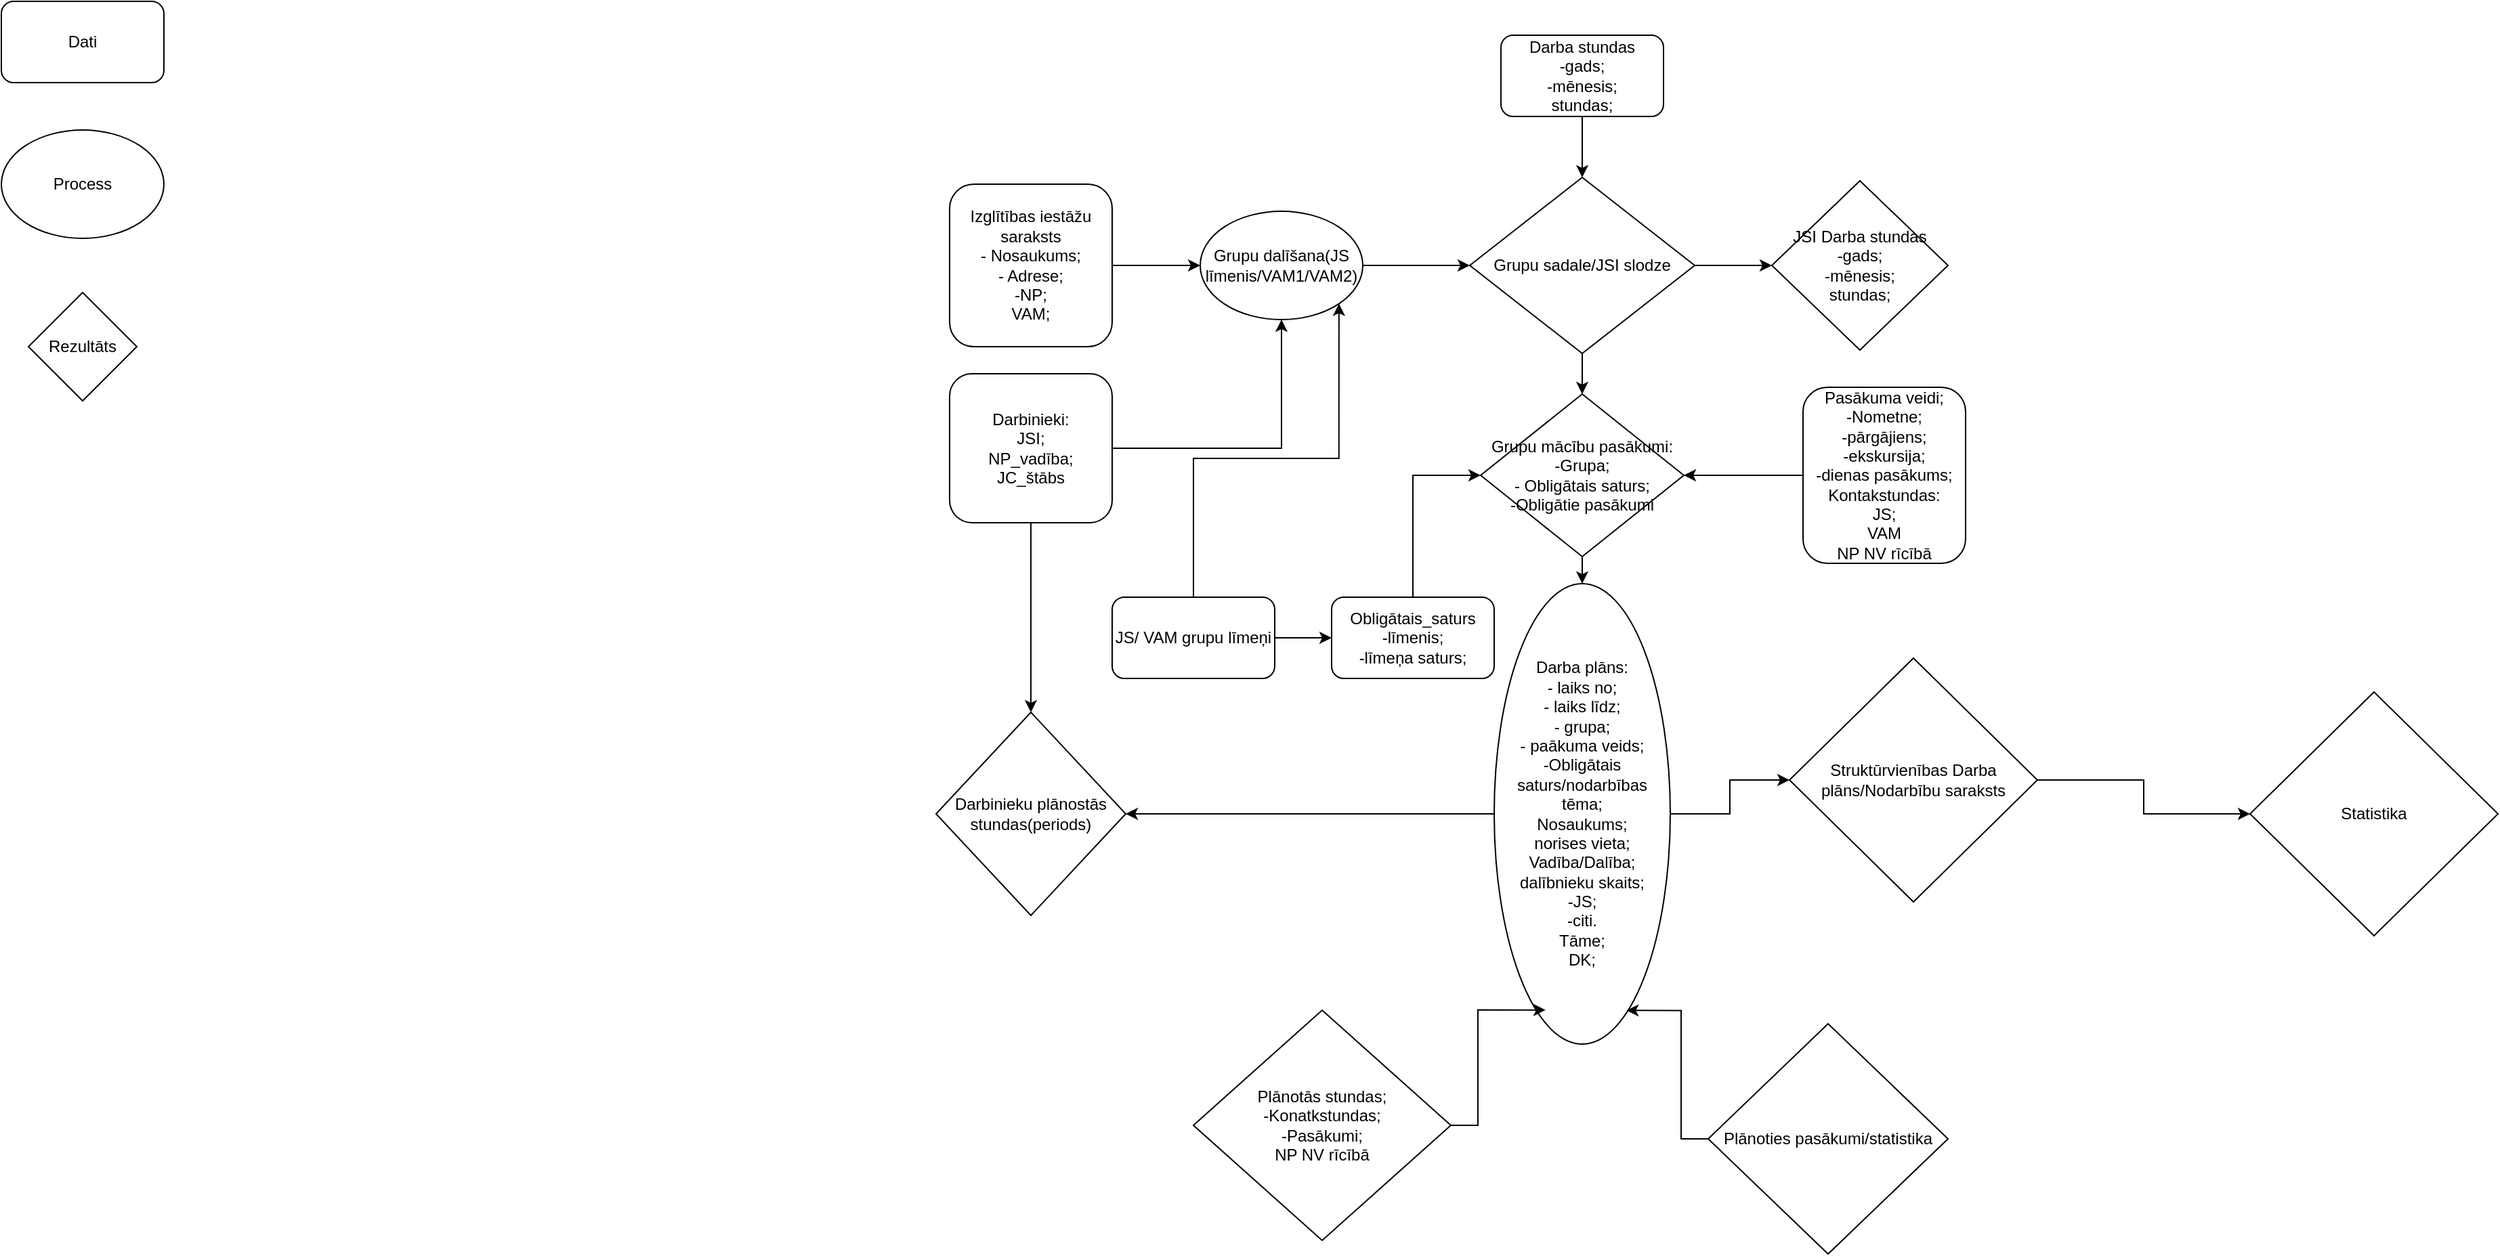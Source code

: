 <mxfile version="24.7.12">
  <diagram id="C5RBs43oDa-KdzZeNtuy" name="Page-1">
    <mxGraphModel dx="2876" dy="1066" grid="1" gridSize="10" guides="1" tooltips="1" connect="1" arrows="1" fold="1" page="1" pageScale="1" pageWidth="827" pageHeight="1169" math="0" shadow="0">
      <root>
        <mxCell id="WIyWlLk6GJQsqaUBKTNV-0" />
        <mxCell id="WIyWlLk6GJQsqaUBKTNV-1" parent="WIyWlLk6GJQsqaUBKTNV-0" />
        <mxCell id="ZfrTe5NxoF89OXbGs7Vm-25" style="edgeStyle=orthogonalEdgeStyle;rounded=0;orthogonalLoop=1;jettySize=auto;html=1;" edge="1" parent="WIyWlLk6GJQsqaUBKTNV-1" source="WIyWlLk6GJQsqaUBKTNV-3" target="ZfrTe5NxoF89OXbGs7Vm-24">
          <mxGeometry relative="1" as="geometry" />
        </mxCell>
        <mxCell id="WIyWlLk6GJQsqaUBKTNV-3" value="&lt;div&gt;Izglītības iestāžu saraksts&lt;/div&gt;&lt;div&gt;- Nosaukums;&lt;/div&gt;&lt;div&gt;- Adrese;&lt;/div&gt;&lt;div&gt;-NP;&lt;/div&gt;&lt;div&gt;VAM;&lt;/div&gt;" style="rounded=1;whiteSpace=wrap;html=1;fontSize=12;glass=0;strokeWidth=1;shadow=0;" parent="WIyWlLk6GJQsqaUBKTNV-1" vertex="1">
          <mxGeometry x="-10" y="160" width="120" height="120" as="geometry" />
        </mxCell>
        <mxCell id="ZfrTe5NxoF89OXbGs7Vm-27" style="edgeStyle=orthogonalEdgeStyle;rounded=0;orthogonalLoop=1;jettySize=auto;html=1;entryX=0.5;entryY=1;entryDx=0;entryDy=0;" edge="1" parent="WIyWlLk6GJQsqaUBKTNV-1" source="WIyWlLk6GJQsqaUBKTNV-7" target="ZfrTe5NxoF89OXbGs7Vm-24">
          <mxGeometry relative="1" as="geometry" />
        </mxCell>
        <mxCell id="ZfrTe5NxoF89OXbGs7Vm-52" value="" style="edgeStyle=orthogonalEdgeStyle;rounded=0;orthogonalLoop=1;jettySize=auto;html=1;" edge="1" parent="WIyWlLk6GJQsqaUBKTNV-1" source="WIyWlLk6GJQsqaUBKTNV-7" target="ZfrTe5NxoF89OXbGs7Vm-48">
          <mxGeometry relative="1" as="geometry" />
        </mxCell>
        <mxCell id="WIyWlLk6GJQsqaUBKTNV-7" value="&lt;div&gt;Darbinieki:&lt;/div&gt;&lt;div&gt;JSI;&lt;/div&gt;&lt;div&gt;NP_vadība;&lt;/div&gt;&lt;div&gt;JC_štābs&lt;br&gt;&lt;/div&gt;" style="rounded=1;whiteSpace=wrap;html=1;fontSize=12;glass=0;strokeWidth=1;shadow=0;" parent="WIyWlLk6GJQsqaUBKTNV-1" vertex="1">
          <mxGeometry x="-10" y="300" width="120" height="110" as="geometry" />
        </mxCell>
        <mxCell id="ZfrTe5NxoF89OXbGs7Vm-46" value="" style="edgeStyle=orthogonalEdgeStyle;rounded=0;orthogonalLoop=1;jettySize=auto;html=1;entryX=1;entryY=0.5;entryDx=0;entryDy=0;" edge="1" parent="WIyWlLk6GJQsqaUBKTNV-1" source="ZfrTe5NxoF89OXbGs7Vm-1" target="ZfrTe5NxoF89OXbGs7Vm-59">
          <mxGeometry relative="1" as="geometry">
            <mxPoint x="522" y="570.0" as="targetPoint" />
          </mxGeometry>
        </mxCell>
        <mxCell id="ZfrTe5NxoF89OXbGs7Vm-1" value="&lt;div&gt;Pasākuma veidi;&lt;/div&gt;&lt;div&gt;-Nometne;&lt;/div&gt;&lt;div&gt;-pārgājiens;&lt;/div&gt;&lt;div&gt;-ekskursija;&lt;/div&gt;&lt;div&gt;-dienas pasākums;&lt;/div&gt;&lt;div&gt;Kontakstundas:&lt;/div&gt;&lt;div&gt;JS;&lt;/div&gt;&lt;div&gt;VAM&lt;br&gt;&lt;/div&gt;&lt;div&gt;NP NV rīcībā&lt;br&gt;&lt;/div&gt;" style="rounded=1;whiteSpace=wrap;html=1;" vertex="1" parent="WIyWlLk6GJQsqaUBKTNV-1">
          <mxGeometry x="620" y="310" width="120" height="130" as="geometry" />
        </mxCell>
        <mxCell id="ZfrTe5NxoF89OXbGs7Vm-40" style="edgeStyle=orthogonalEdgeStyle;rounded=0;orthogonalLoop=1;jettySize=auto;html=1;entryX=0;entryY=0.5;entryDx=0;entryDy=0;" edge="1" parent="WIyWlLk6GJQsqaUBKTNV-1" source="ZfrTe5NxoF89OXbGs7Vm-2" target="ZfrTe5NxoF89OXbGs7Vm-59">
          <mxGeometry relative="1" as="geometry">
            <mxPoint x="392" y="570.0" as="targetPoint" />
          </mxGeometry>
        </mxCell>
        <mxCell id="ZfrTe5NxoF89OXbGs7Vm-2" value="&lt;div&gt;Obligātais_saturs&lt;/div&gt;&lt;div&gt;-līmenis;&lt;/div&gt;&lt;div&gt;-līmeņa saturs;&lt;br&gt;&lt;/div&gt;" style="rounded=1;whiteSpace=wrap;html=1;" vertex="1" parent="WIyWlLk6GJQsqaUBKTNV-1">
          <mxGeometry x="272" y="465" width="120" height="60" as="geometry" />
        </mxCell>
        <mxCell id="ZfrTe5NxoF89OXbGs7Vm-45" value="" style="edgeStyle=orthogonalEdgeStyle;rounded=0;orthogonalLoop=1;jettySize=auto;html=1;" edge="1" parent="WIyWlLk6GJQsqaUBKTNV-1" source="ZfrTe5NxoF89OXbGs7Vm-3" target="ZfrTe5NxoF89OXbGs7Vm-28">
          <mxGeometry relative="1" as="geometry" />
        </mxCell>
        <mxCell id="ZfrTe5NxoF89OXbGs7Vm-3" value="&lt;div&gt;Darba stundas&lt;/div&gt;&lt;div&gt;-gads;&lt;/div&gt;&lt;div&gt;-mēnesis;&lt;/div&gt;&lt;div&gt;stundas;&lt;br&gt;&lt;/div&gt;" style="rounded=1;whiteSpace=wrap;html=1;" vertex="1" parent="WIyWlLk6GJQsqaUBKTNV-1">
          <mxGeometry x="397" y="50" width="120" height="60" as="geometry" />
        </mxCell>
        <mxCell id="ZfrTe5NxoF89OXbGs7Vm-26" style="edgeStyle=orthogonalEdgeStyle;rounded=0;orthogonalLoop=1;jettySize=auto;html=1;entryX=0;entryY=0.5;entryDx=0;entryDy=0;" edge="1" parent="WIyWlLk6GJQsqaUBKTNV-1" source="ZfrTe5NxoF89OXbGs7Vm-24" target="ZfrTe5NxoF89OXbGs7Vm-28">
          <mxGeometry relative="1" as="geometry">
            <mxPoint x="374" y="220" as="targetPoint" />
          </mxGeometry>
        </mxCell>
        <mxCell id="ZfrTe5NxoF89OXbGs7Vm-24" value="Grupu dalīšana(JS līmenis/VAM1/VAM2)" style="ellipse;whiteSpace=wrap;html=1;" vertex="1" parent="WIyWlLk6GJQsqaUBKTNV-1">
          <mxGeometry x="175" y="180" width="120" height="80" as="geometry" />
        </mxCell>
        <mxCell id="ZfrTe5NxoF89OXbGs7Vm-37" style="edgeStyle=orthogonalEdgeStyle;rounded=0;orthogonalLoop=1;jettySize=auto;html=1;entryX=0.5;entryY=0;entryDx=0;entryDy=0;" edge="1" parent="WIyWlLk6GJQsqaUBKTNV-1" source="ZfrTe5NxoF89OXbGs7Vm-59" target="ZfrTe5NxoF89OXbGs7Vm-47">
          <mxGeometry relative="1" as="geometry">
            <mxPoint x="457" y="455.0" as="targetPoint" />
          </mxGeometry>
        </mxCell>
        <mxCell id="ZfrTe5NxoF89OXbGs7Vm-70" value="" style="edgeStyle=orthogonalEdgeStyle;rounded=0;orthogonalLoop=1;jettySize=auto;html=1;" edge="1" parent="WIyWlLk6GJQsqaUBKTNV-1" source="ZfrTe5NxoF89OXbGs7Vm-28" target="ZfrTe5NxoF89OXbGs7Vm-69">
          <mxGeometry relative="1" as="geometry" />
        </mxCell>
        <mxCell id="ZfrTe5NxoF89OXbGs7Vm-28" value="Grupu sadale/JSI slodze" style="rhombus;whiteSpace=wrap;html=1;" vertex="1" parent="WIyWlLk6GJQsqaUBKTNV-1">
          <mxGeometry x="374" y="155" width="166" height="130" as="geometry" />
        </mxCell>
        <mxCell id="ZfrTe5NxoF89OXbGs7Vm-29" value="Dati" style="rounded=1;whiteSpace=wrap;html=1;" vertex="1" parent="WIyWlLk6GJQsqaUBKTNV-1">
          <mxGeometry x="-710" y="25" width="120" height="60" as="geometry" />
        </mxCell>
        <mxCell id="ZfrTe5NxoF89OXbGs7Vm-30" value="Rezultāts" style="rhombus;whiteSpace=wrap;html=1;" vertex="1" parent="WIyWlLk6GJQsqaUBKTNV-1">
          <mxGeometry x="-690" y="240" width="80" height="80" as="geometry" />
        </mxCell>
        <mxCell id="ZfrTe5NxoF89OXbGs7Vm-31" value="Process" style="ellipse;whiteSpace=wrap;html=1;" vertex="1" parent="WIyWlLk6GJQsqaUBKTNV-1">
          <mxGeometry x="-710" y="120" width="120" height="80" as="geometry" />
        </mxCell>
        <mxCell id="ZfrTe5NxoF89OXbGs7Vm-36" value="" style="edgeStyle=orthogonalEdgeStyle;rounded=0;orthogonalLoop=1;jettySize=auto;html=1;" edge="1" parent="WIyWlLk6GJQsqaUBKTNV-1" source="ZfrTe5NxoF89OXbGs7Vm-34" target="ZfrTe5NxoF89OXbGs7Vm-2">
          <mxGeometry relative="1" as="geometry" />
        </mxCell>
        <mxCell id="ZfrTe5NxoF89OXbGs7Vm-39" style="edgeStyle=orthogonalEdgeStyle;rounded=0;orthogonalLoop=1;jettySize=auto;html=1;entryX=1;entryY=1;entryDx=0;entryDy=0;" edge="1" parent="WIyWlLk6GJQsqaUBKTNV-1" source="ZfrTe5NxoF89OXbGs7Vm-34" target="ZfrTe5NxoF89OXbGs7Vm-24">
          <mxGeometry relative="1" as="geometry" />
        </mxCell>
        <mxCell id="ZfrTe5NxoF89OXbGs7Vm-34" value="JS/ VAM grupu līmeņi" style="rounded=1;whiteSpace=wrap;html=1;" vertex="1" parent="WIyWlLk6GJQsqaUBKTNV-1">
          <mxGeometry x="110" y="465" width="120" height="60" as="geometry" />
        </mxCell>
        <mxCell id="ZfrTe5NxoF89OXbGs7Vm-53" value="" style="edgeStyle=orthogonalEdgeStyle;rounded=0;orthogonalLoop=1;jettySize=auto;html=1;" edge="1" parent="WIyWlLk6GJQsqaUBKTNV-1" source="ZfrTe5NxoF89OXbGs7Vm-47" target="ZfrTe5NxoF89OXbGs7Vm-48">
          <mxGeometry relative="1" as="geometry" />
        </mxCell>
        <mxCell id="ZfrTe5NxoF89OXbGs7Vm-55" value="" style="edgeStyle=orthogonalEdgeStyle;rounded=0;orthogonalLoop=1;jettySize=auto;html=1;" edge="1" parent="WIyWlLk6GJQsqaUBKTNV-1" source="ZfrTe5NxoF89OXbGs7Vm-47" target="ZfrTe5NxoF89OXbGs7Vm-54">
          <mxGeometry relative="1" as="geometry" />
        </mxCell>
        <mxCell id="ZfrTe5NxoF89OXbGs7Vm-47" value="&lt;div&gt;Darba plāns:&lt;/div&gt;&lt;div&gt;- laiks no;&lt;/div&gt;&lt;div&gt;- laiks līdz;&lt;/div&gt;&lt;div&gt;- grupa;&lt;/div&gt;&lt;div&gt;- paākuma veids;&lt;/div&gt;&lt;div&gt;-Obligātais saturs/nodarbības tēma;&lt;/div&gt;&lt;div&gt;Nosaukums;&lt;/div&gt;&lt;div&gt;norises vieta;&lt;/div&gt;&lt;div&gt;Vadība/Dalība;&lt;/div&gt;&lt;div&gt;dalībnieku skaits;&lt;/div&gt;&lt;div&gt;-JS;&lt;/div&gt;&lt;div&gt;-citi.&lt;/div&gt;&lt;div&gt;Tāme;&lt;/div&gt;DK;" style="ellipse;whiteSpace=wrap;html=1;" vertex="1" parent="WIyWlLk6GJQsqaUBKTNV-1">
          <mxGeometry x="392" y="455" width="130" height="340" as="geometry" />
        </mxCell>
        <mxCell id="ZfrTe5NxoF89OXbGs7Vm-48" value="Darbinieku plānostās stundas(periods)" style="rhombus;whiteSpace=wrap;html=1;" vertex="1" parent="WIyWlLk6GJQsqaUBKTNV-1">
          <mxGeometry x="-20" y="550" width="140" height="150" as="geometry" />
        </mxCell>
        <mxCell id="ZfrTe5NxoF89OXbGs7Vm-66" value="" style="edgeStyle=orthogonalEdgeStyle;rounded=0;orthogonalLoop=1;jettySize=auto;html=1;" edge="1" parent="WIyWlLk6GJQsqaUBKTNV-1" source="ZfrTe5NxoF89OXbGs7Vm-54" target="ZfrTe5NxoF89OXbGs7Vm-65">
          <mxGeometry relative="1" as="geometry" />
        </mxCell>
        <mxCell id="ZfrTe5NxoF89OXbGs7Vm-54" value="Struktūrvienības Darba plāns/Nodarbību saraksts" style="rhombus;whiteSpace=wrap;html=1;" vertex="1" parent="WIyWlLk6GJQsqaUBKTNV-1">
          <mxGeometry x="610" y="510" width="183" height="180" as="geometry" />
        </mxCell>
        <mxCell id="ZfrTe5NxoF89OXbGs7Vm-56" value="&lt;div&gt;Plānotās stundas;&lt;/div&gt;&lt;div&gt;-Konatkstundas;&lt;/div&gt;&lt;div&gt;-Pasākumi;&lt;/div&gt;&lt;div&gt;NP NV rīcībā&lt;br&gt;&lt;/div&gt;" style="rhombus;whiteSpace=wrap;html=1;" vertex="1" parent="WIyWlLk6GJQsqaUBKTNV-1">
          <mxGeometry x="170" y="770" width="190" height="170" as="geometry" />
        </mxCell>
        <mxCell id="ZfrTe5NxoF89OXbGs7Vm-60" value="" style="edgeStyle=orthogonalEdgeStyle;rounded=0;orthogonalLoop=1;jettySize=auto;html=1;entryX=0.5;entryY=0;entryDx=0;entryDy=0;" edge="1" parent="WIyWlLk6GJQsqaUBKTNV-1" source="ZfrTe5NxoF89OXbGs7Vm-28" target="ZfrTe5NxoF89OXbGs7Vm-59">
          <mxGeometry relative="1" as="geometry">
            <mxPoint x="457" y="285" as="sourcePoint" />
            <mxPoint x="457" y="455" as="targetPoint" />
          </mxGeometry>
        </mxCell>
        <mxCell id="ZfrTe5NxoF89OXbGs7Vm-59" value="&lt;div&gt;Grupu mācību pasākumi:&lt;/div&gt;&lt;div&gt;-Grupa;&lt;/div&gt;&lt;div&gt;- Obligātais saturs;&lt;/div&gt;-Obligātie pasākumi" style="rhombus;whiteSpace=wrap;html=1;" vertex="1" parent="WIyWlLk6GJQsqaUBKTNV-1">
          <mxGeometry x="382" y="315" width="150" height="120" as="geometry" />
        </mxCell>
        <mxCell id="ZfrTe5NxoF89OXbGs7Vm-62" style="edgeStyle=orthogonalEdgeStyle;rounded=0;orthogonalLoop=1;jettySize=auto;html=1;entryX=0.292;entryY=0.926;entryDx=0;entryDy=0;entryPerimeter=0;" edge="1" parent="WIyWlLk6GJQsqaUBKTNV-1" source="ZfrTe5NxoF89OXbGs7Vm-56" target="ZfrTe5NxoF89OXbGs7Vm-47">
          <mxGeometry relative="1" as="geometry" />
        </mxCell>
        <mxCell id="ZfrTe5NxoF89OXbGs7Vm-63" value="Plānoties pasākumi/statistika" style="rhombus;whiteSpace=wrap;html=1;" vertex="1" parent="WIyWlLk6GJQsqaUBKTNV-1">
          <mxGeometry x="550" y="780" width="177" height="170" as="geometry" />
        </mxCell>
        <mxCell id="ZfrTe5NxoF89OXbGs7Vm-64" style="edgeStyle=orthogonalEdgeStyle;rounded=0;orthogonalLoop=1;jettySize=auto;html=1;entryX=0.751;entryY=0.927;entryDx=0;entryDy=0;entryPerimeter=0;" edge="1" parent="WIyWlLk6GJQsqaUBKTNV-1" source="ZfrTe5NxoF89OXbGs7Vm-63" target="ZfrTe5NxoF89OXbGs7Vm-47">
          <mxGeometry relative="1" as="geometry" />
        </mxCell>
        <mxCell id="ZfrTe5NxoF89OXbGs7Vm-65" value="Statistika" style="rhombus;whiteSpace=wrap;html=1;" vertex="1" parent="WIyWlLk6GJQsqaUBKTNV-1">
          <mxGeometry x="950" y="535" width="183" height="180" as="geometry" />
        </mxCell>
        <mxCell id="ZfrTe5NxoF89OXbGs7Vm-69" value="&lt;div&gt;JSI Darba stundas&lt;/div&gt;&lt;div&gt;-gads;&lt;/div&gt;&lt;div&gt;-mēnesis;&lt;/div&gt;&lt;div&gt;stundas;&lt;br&gt;&lt;/div&gt;" style="rhombus;whiteSpace=wrap;html=1;" vertex="1" parent="WIyWlLk6GJQsqaUBKTNV-1">
          <mxGeometry x="597" y="157.5" width="130" height="125" as="geometry" />
        </mxCell>
      </root>
    </mxGraphModel>
  </diagram>
</mxfile>
